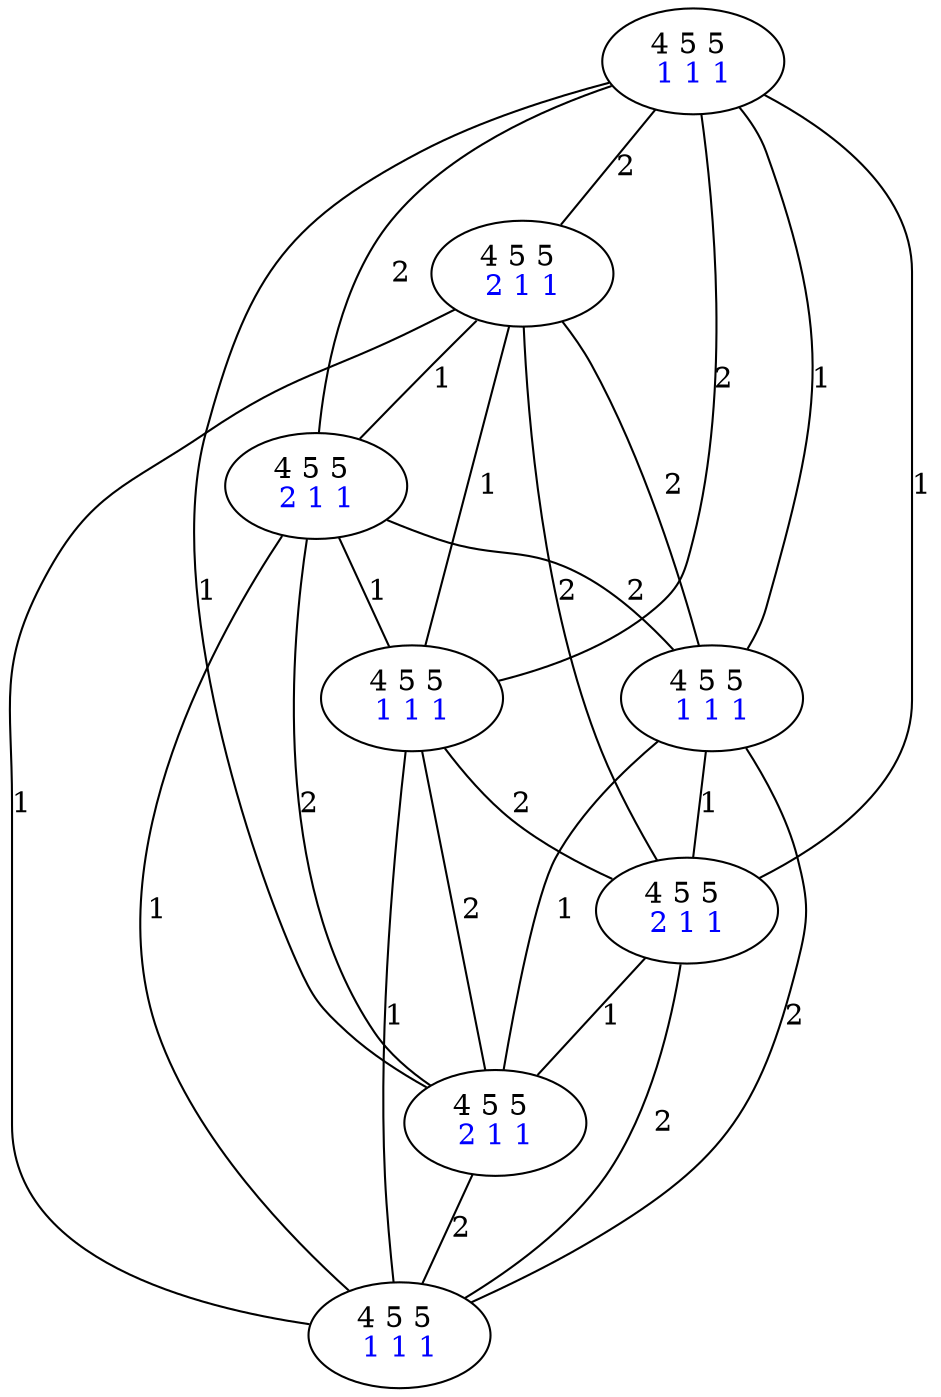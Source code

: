graph G {
	0 [label=<4 5 5 <BR/> <FONT COLOR="BLUE">1 1 1 </FONT>>];
	1 [label=<4 5 5 <BR/> <FONT COLOR="BLUE">2 1 1 </FONT>>];
	2 [label=<4 5 5 <BR/> <FONT COLOR="BLUE">2 1 1 </FONT>>];
	3 [label=<4 5 5 <BR/> <FONT COLOR="BLUE">1 1 1 </FONT>>];
	4 [label=<4 5 5 <BR/> <FONT COLOR="BLUE">1 1 1 </FONT>>];
	5 [label=<4 5 5 <BR/> <FONT COLOR="BLUE">2 1 1 </FONT>>];
	6 [label=<4 5 5 <BR/> <FONT COLOR="BLUE">2 1 1 </FONT>>];
	7 [label=<4 5 5 <BR/> <FONT COLOR="BLUE">1 1 1 </FONT>>];
	0 -- 1 [label="2"];
	0 -- 2 [label="2"];
	0 -- 3 [label="1"];
	0 -- 4 [label="2"];
	0 -- 5 [label="1"];
	0 -- 6 [label="1"];
	1 -- 2 [label="1"];
	1 -- 3 [label="2"];
	1 -- 4 [label="1"];
	1 -- 5 [label="2"];
	1 -- 7 [label="1"];
	2 -- 3 [label="2"];
	2 -- 4 [label="1"];
	2 -- 6 [label="2"];
	2 -- 7 [label="1"];
	3 -- 5 [label="1"];
	3 -- 6 [label="1"];
	3 -- 7 [label="2"];
	4 -- 5 [label="2"];
	4 -- 6 [label="2"];
	4 -- 7 [label="1"];
	5 -- 6 [label="1"];
	5 -- 7 [label="2"];
	6 -- 7 [label="2"];
}